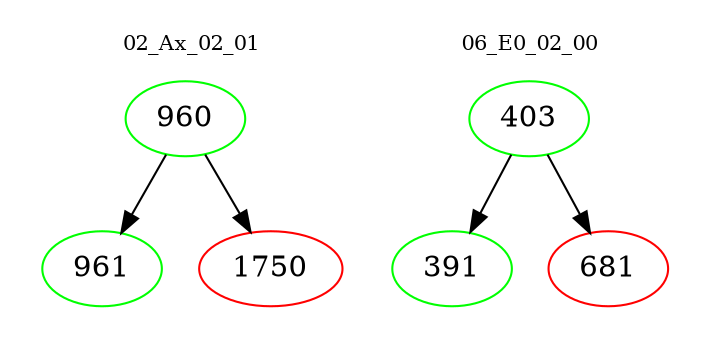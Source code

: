 digraph{
subgraph cluster_0 {
color = white
label = "02_Ax_02_01";
fontsize=10;
T0_960 [label="960", color="green"]
T0_960 -> T0_961 [color="black"]
T0_961 [label="961", color="green"]
T0_960 -> T0_1750 [color="black"]
T0_1750 [label="1750", color="red"]
}
subgraph cluster_1 {
color = white
label = "06_E0_02_00";
fontsize=10;
T1_403 [label="403", color="green"]
T1_403 -> T1_391 [color="black"]
T1_391 [label="391", color="green"]
T1_403 -> T1_681 [color="black"]
T1_681 [label="681", color="red"]
}
}
